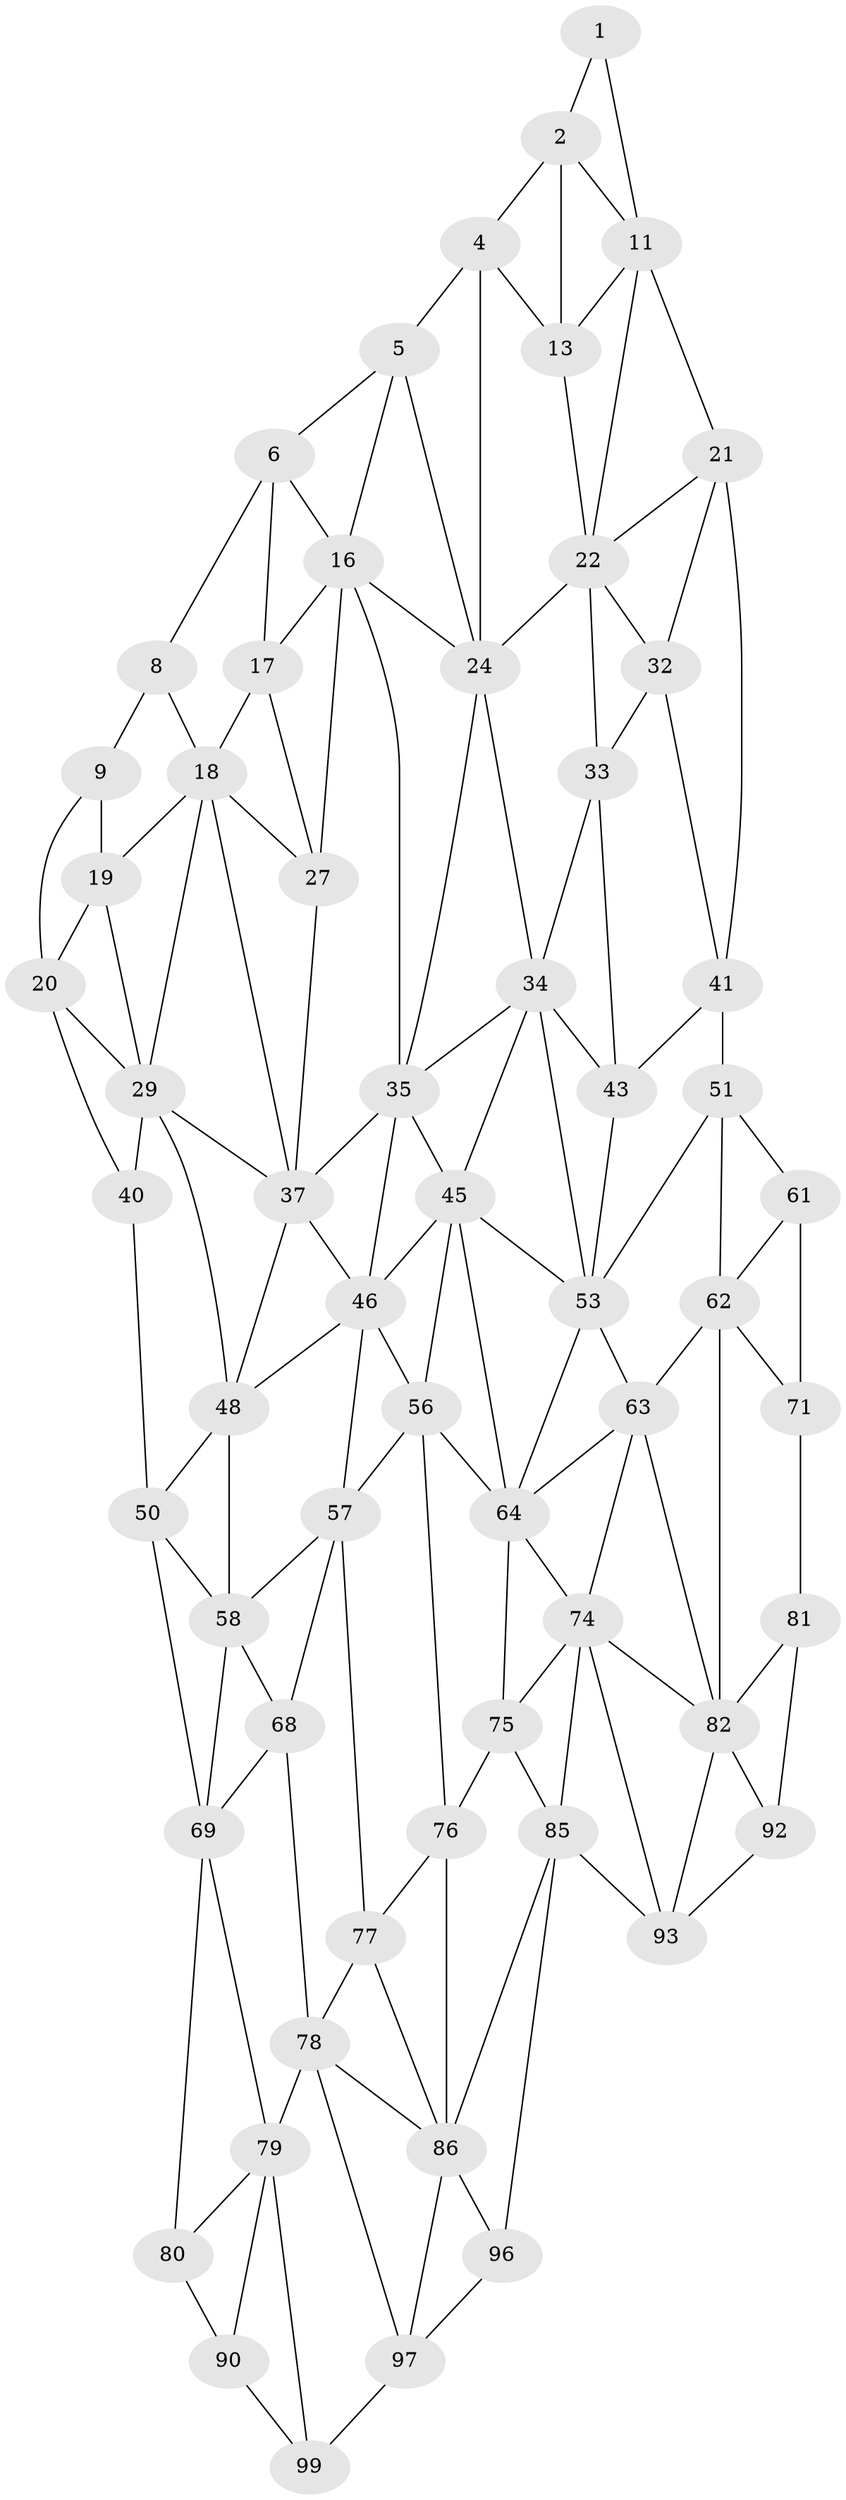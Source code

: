 // original degree distribution, {2: 0.04, 3: 0.32, 4: 0.64}
// Generated by graph-tools (version 1.1) at 2025/38/02/21/25 10:38:57]
// undirected, 60 vertices, 134 edges
graph export_dot {
graph [start="1"]
  node [color=gray90,style=filled];
  1;
  2 [super="+3"];
  4 [super="+14"];
  5 [super="+15"];
  6 [super="+7"];
  8;
  9 [super="+10"];
  11 [super="+12"];
  13;
  16 [super="+26"];
  17;
  18 [super="+28"];
  19;
  20 [super="+30"];
  21 [super="+31"];
  22 [super="+23"];
  24 [super="+25"];
  27;
  29 [super="+39"];
  32;
  33;
  34 [super="+44"];
  35 [super="+36"];
  37 [super="+38"];
  40;
  41 [super="+42"];
  43;
  45 [super="+55"];
  46 [super="+47"];
  48 [super="+49"];
  50 [super="+60"];
  51 [super="+52"];
  53 [super="+54"];
  56 [super="+66"];
  57 [super="+67"];
  58 [super="+59"];
  61;
  62 [super="+72"];
  63 [super="+73"];
  64 [super="+65"];
  68;
  69 [super="+70"];
  71;
  74 [super="+84"];
  75;
  76;
  77;
  78 [super="+88"];
  79 [super="+89"];
  80;
  81 [super="+91"];
  82 [super="+83"];
  85 [super="+95"];
  86 [super="+87"];
  90 [super="+100"];
  92;
  93 [super="+94"];
  96;
  97 [super="+98"];
  99;
  1 -- 11;
  1 -- 2;
  2 -- 4;
  2 -- 13;
  2 -- 11;
  4 -- 5 [weight=2];
  4 -- 24;
  4 -- 13;
  5 -- 6;
  5 -- 16;
  5 -- 24;
  6 -- 16;
  6 -- 8;
  6 -- 17;
  8 -- 18;
  8 -- 9;
  9 -- 19;
  9 -- 20;
  11 -- 21;
  11 -- 13;
  11 -- 22;
  13 -- 22;
  16 -- 17;
  16 -- 27;
  16 -- 35;
  16 -- 24;
  17 -- 27;
  17 -- 18;
  18 -- 19;
  18 -- 27;
  18 -- 29;
  18 -- 37;
  19 -- 29;
  19 -- 20;
  20 -- 40;
  20 -- 29;
  21 -- 22;
  21 -- 32;
  21 -- 41;
  22 -- 32;
  22 -- 24;
  22 -- 33;
  24 -- 34;
  24 -- 35;
  27 -- 37;
  29 -- 40;
  29 -- 37;
  29 -- 48;
  32 -- 33;
  32 -- 41;
  33 -- 43;
  33 -- 34;
  34 -- 35;
  34 -- 43;
  34 -- 45;
  34 -- 53;
  35 -- 45;
  35 -- 37;
  35 -- 46;
  37 -- 46;
  37 -- 48;
  40 -- 50;
  41 -- 51 [weight=2];
  41 -- 43;
  43 -- 53;
  45 -- 46;
  45 -- 56;
  45 -- 64;
  45 -- 53;
  46 -- 56;
  46 -- 48;
  46 -- 57;
  48 -- 58 [weight=2];
  48 -- 50;
  50 -- 58;
  50 -- 69;
  51 -- 61;
  51 -- 53;
  51 -- 62;
  53 -- 63;
  53 -- 64;
  56 -- 57 [weight=2];
  56 -- 76;
  56 -- 64;
  57 -- 58;
  57 -- 68;
  57 -- 77;
  58 -- 68;
  58 -- 69;
  61 -- 71;
  61 -- 62;
  62 -- 63 [weight=2];
  62 -- 82;
  62 -- 71;
  63 -- 64;
  63 -- 74;
  63 -- 82;
  64 -- 74;
  64 -- 75;
  68 -- 78;
  68 -- 69;
  69 -- 79;
  69 -- 80;
  71 -- 81;
  74 -- 75;
  74 -- 85;
  74 -- 93;
  74 -- 82;
  75 -- 85;
  75 -- 76;
  76 -- 86;
  76 -- 77;
  77 -- 78;
  77 -- 86;
  78 -- 79 [weight=2];
  78 -- 86;
  78 -- 97;
  79 -- 80;
  79 -- 90;
  79 -- 99;
  80 -- 90;
  81 -- 82;
  81 -- 92;
  82 -- 92;
  82 -- 93;
  85 -- 86;
  85 -- 96;
  85 -- 93;
  86 -- 96;
  86 -- 97;
  90 -- 99;
  92 -- 93;
  96 -- 97;
  97 -- 99;
}

